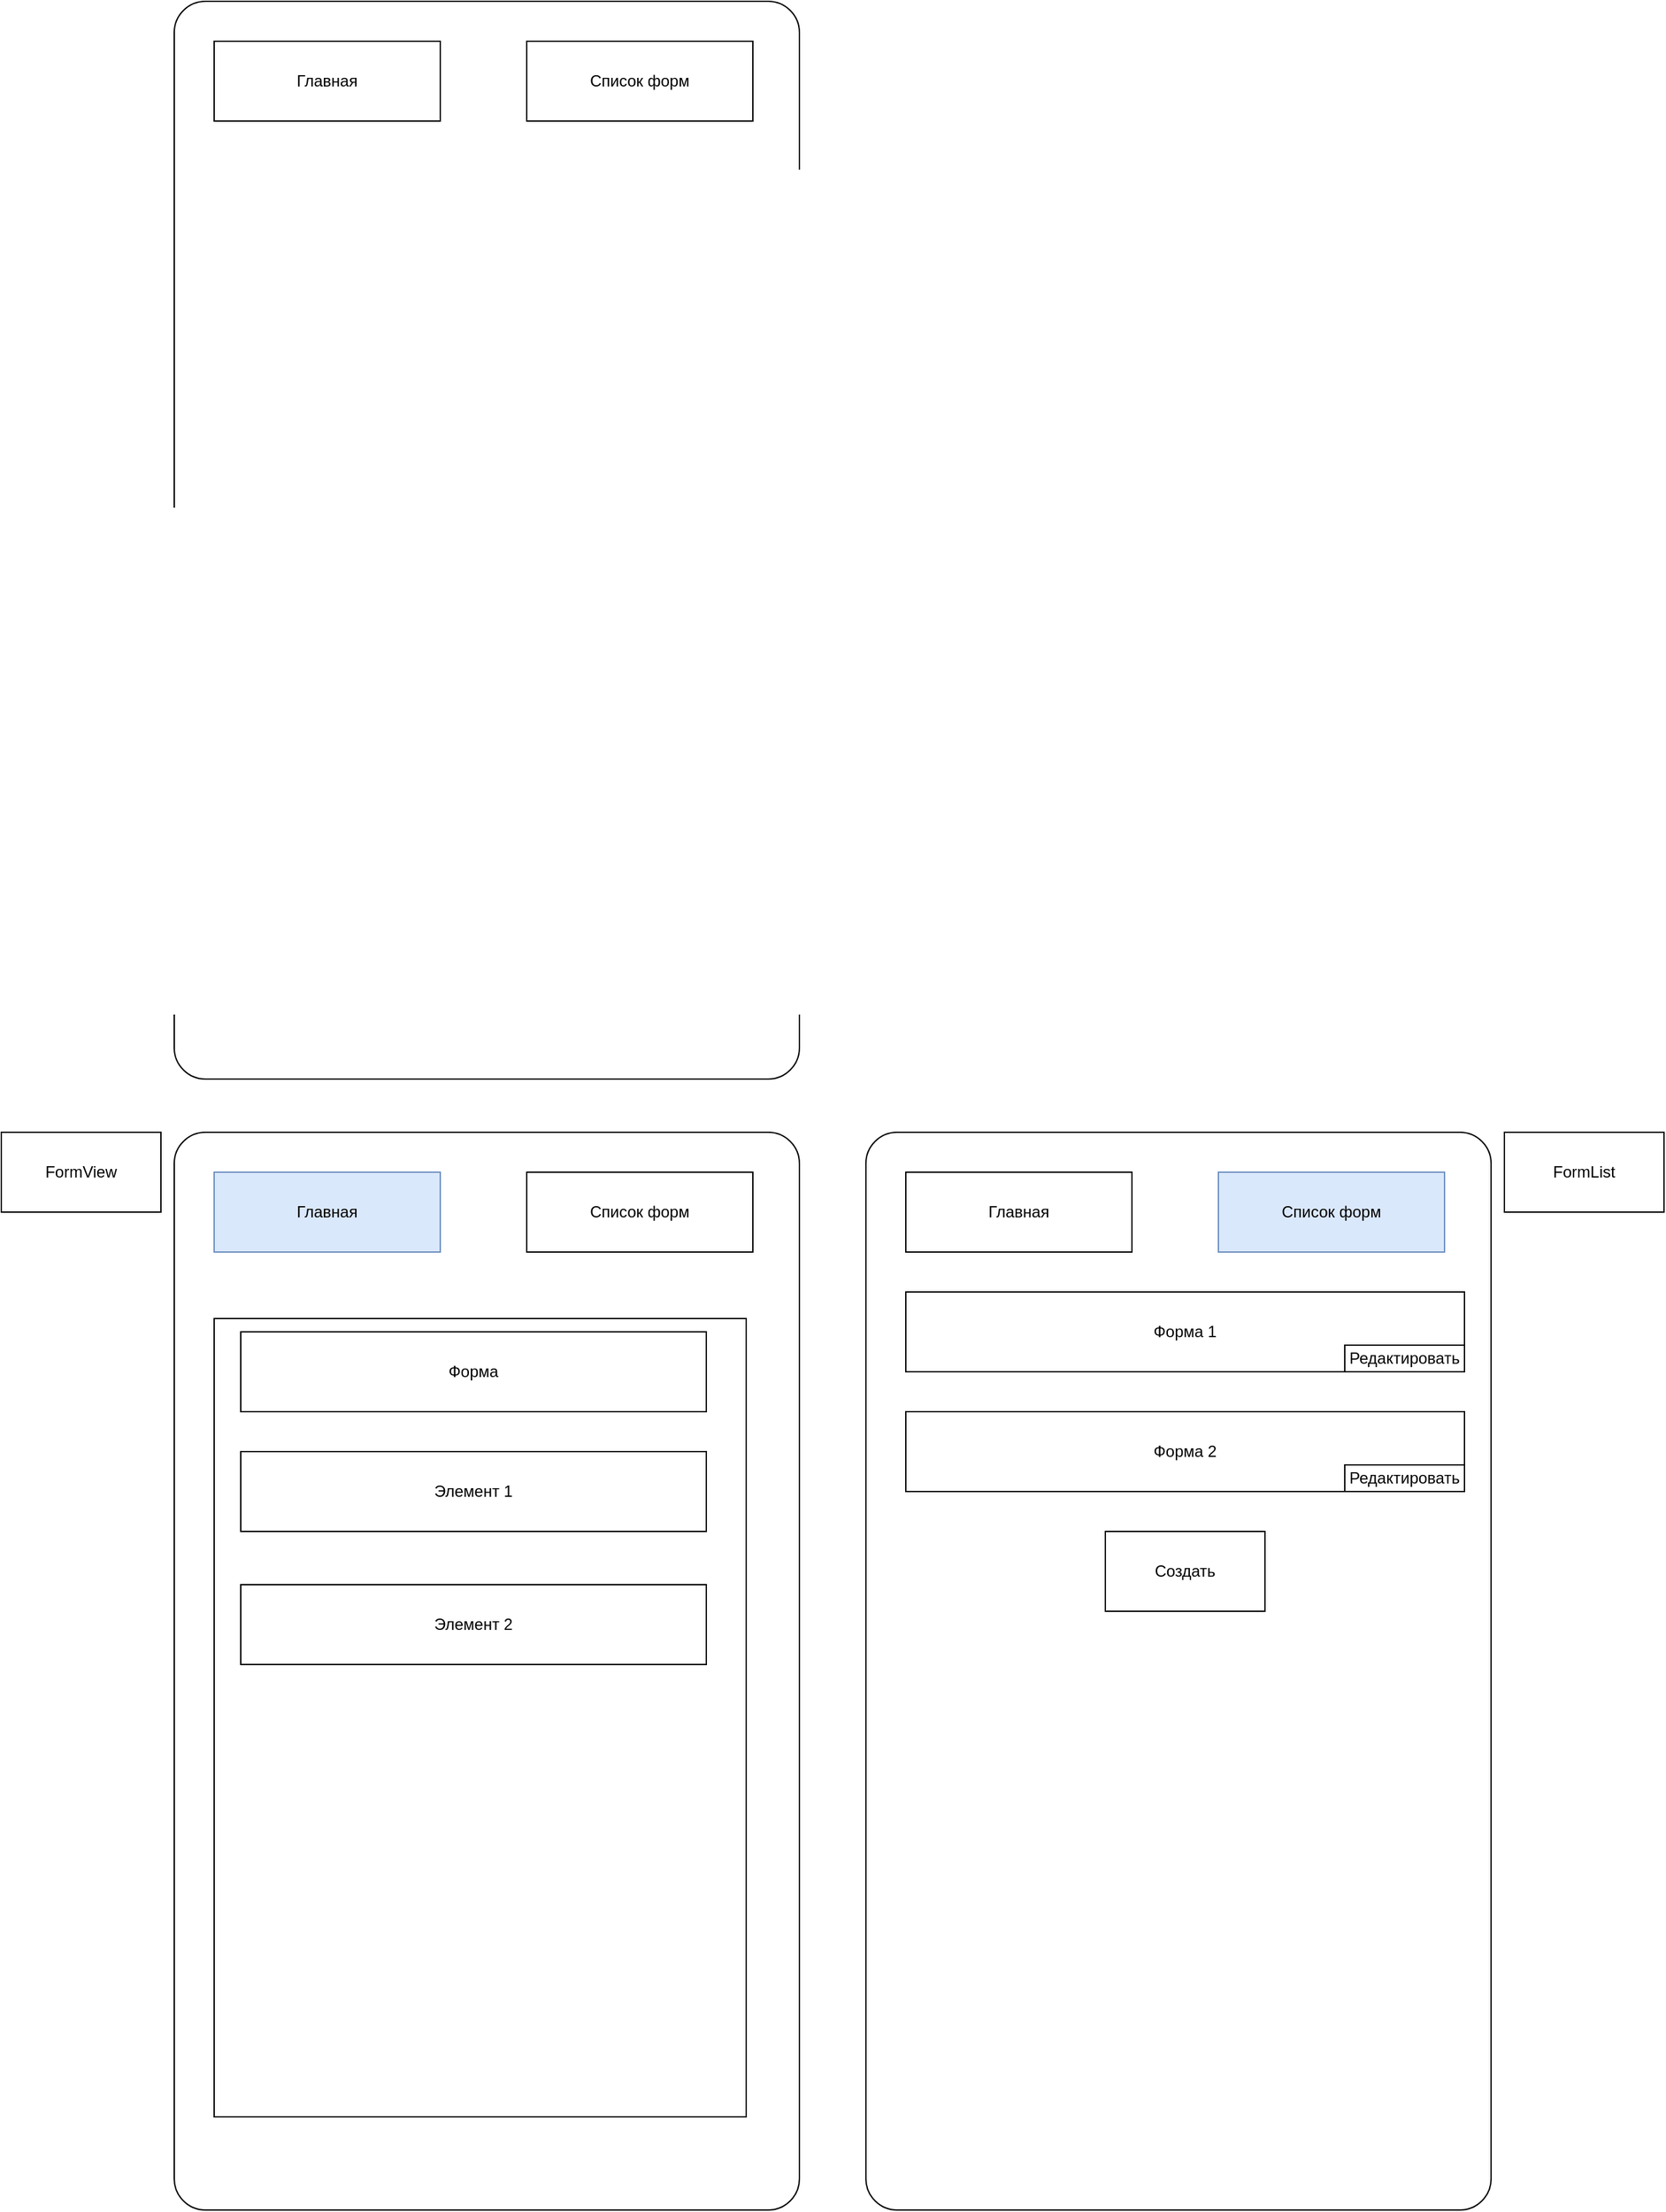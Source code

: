 <mxfile version="22.0.0" type="device">
  <diagram name="Page-1" id="G0gzP2OD3iGwMVVi1X8F">
    <mxGraphModel dx="2474" dy="1204" grid="1" gridSize="10" guides="1" tooltips="1" connect="1" arrows="1" fold="1" page="0" pageScale="1" pageWidth="827" pageHeight="1169" math="0" shadow="0">
      <root>
        <mxCell id="0" />
        <mxCell id="1" parent="0" />
        <mxCell id="nyelPQ7kJWinjYx-P1TW-1" value="" style="rounded=1;whiteSpace=wrap;html=1;arcSize=5;" vertex="1" parent="1">
          <mxGeometry x="80" y="200" width="470" height="810" as="geometry" />
        </mxCell>
        <mxCell id="nyelPQ7kJWinjYx-P1TW-2" value="Главная" style="rounded=0;whiteSpace=wrap;html=1;" vertex="1" parent="1">
          <mxGeometry x="110" y="230" width="170" height="60" as="geometry" />
        </mxCell>
        <mxCell id="nyelPQ7kJWinjYx-P1TW-3" value="Список форм" style="rounded=0;whiteSpace=wrap;html=1;" vertex="1" parent="1">
          <mxGeometry x="345" y="230" width="170" height="60" as="geometry" />
        </mxCell>
        <mxCell id="nyelPQ7kJWinjYx-P1TW-6" value="" style="rounded=1;whiteSpace=wrap;html=1;arcSize=5;" vertex="1" parent="1">
          <mxGeometry x="80" y="1050" width="470" height="810" as="geometry" />
        </mxCell>
        <mxCell id="nyelPQ7kJWinjYx-P1TW-7" value="Главная" style="rounded=0;whiteSpace=wrap;html=1;fillColor=#dae8fc;strokeColor=#6c8ebf;" vertex="1" parent="1">
          <mxGeometry x="110" y="1080" width="170" height="60" as="geometry" />
        </mxCell>
        <mxCell id="nyelPQ7kJWinjYx-P1TW-8" value="Список форм" style="rounded=0;whiteSpace=wrap;html=1;" vertex="1" parent="1">
          <mxGeometry x="345" y="1080" width="170" height="60" as="geometry" />
        </mxCell>
        <mxCell id="nyelPQ7kJWinjYx-P1TW-9" value="" style="rounded=0;whiteSpace=wrap;html=1;" vertex="1" parent="1">
          <mxGeometry x="110" y="1190" width="400" height="600" as="geometry" />
        </mxCell>
        <mxCell id="nyelPQ7kJWinjYx-P1TW-10" value="Форма" style="rounded=0;whiteSpace=wrap;html=1;" vertex="1" parent="1">
          <mxGeometry x="130" y="1200" width="350" height="60" as="geometry" />
        </mxCell>
        <mxCell id="nyelPQ7kJWinjYx-P1TW-11" value="Элемент 1" style="rounded=0;whiteSpace=wrap;html=1;" vertex="1" parent="1">
          <mxGeometry x="130" y="1290" width="350" height="60" as="geometry" />
        </mxCell>
        <mxCell id="nyelPQ7kJWinjYx-P1TW-12" value="Элемент 2" style="rounded=0;whiteSpace=wrap;html=1;" vertex="1" parent="1">
          <mxGeometry x="130" y="1390" width="350" height="60" as="geometry" />
        </mxCell>
        <mxCell id="nyelPQ7kJWinjYx-P1TW-13" value="" style="rounded=1;whiteSpace=wrap;html=1;arcSize=5;" vertex="1" parent="1">
          <mxGeometry x="600" y="1050" width="470" height="810" as="geometry" />
        </mxCell>
        <mxCell id="nyelPQ7kJWinjYx-P1TW-14" value="Главная" style="rounded=0;whiteSpace=wrap;html=1;" vertex="1" parent="1">
          <mxGeometry x="630" y="1080" width="170" height="60" as="geometry" />
        </mxCell>
        <mxCell id="nyelPQ7kJWinjYx-P1TW-15" value="Список форм" style="rounded=0;whiteSpace=wrap;html=1;fillColor=#dae8fc;strokeColor=#6c8ebf;" vertex="1" parent="1">
          <mxGeometry x="865" y="1080" width="170" height="60" as="geometry" />
        </mxCell>
        <mxCell id="nyelPQ7kJWinjYx-P1TW-20" value="Форма 1" style="rounded=0;whiteSpace=wrap;html=1;" vertex="1" parent="1">
          <mxGeometry x="630" y="1170" width="420" height="60" as="geometry" />
        </mxCell>
        <mxCell id="nyelPQ7kJWinjYx-P1TW-21" value="Форма 2" style="rounded=0;whiteSpace=wrap;html=1;" vertex="1" parent="1">
          <mxGeometry x="630" y="1260" width="420" height="60" as="geometry" />
        </mxCell>
        <mxCell id="nyelPQ7kJWinjYx-P1TW-22" value="Создать" style="rounded=0;whiteSpace=wrap;html=1;" vertex="1" parent="1">
          <mxGeometry x="780" y="1350" width="120" height="60" as="geometry" />
        </mxCell>
        <mxCell id="nyelPQ7kJWinjYx-P1TW-23" value="Редактировать" style="rounded=0;whiteSpace=wrap;html=1;" vertex="1" parent="1">
          <mxGeometry x="960" y="1210" width="90" height="20" as="geometry" />
        </mxCell>
        <mxCell id="nyelPQ7kJWinjYx-P1TW-24" value="Редактировать" style="rounded=0;whiteSpace=wrap;html=1;" vertex="1" parent="1">
          <mxGeometry x="960" y="1300" width="90" height="20" as="geometry" />
        </mxCell>
        <mxCell id="nyelPQ7kJWinjYx-P1TW-25" value="FormView" style="rounded=0;whiteSpace=wrap;html=1;" vertex="1" parent="1">
          <mxGeometry x="-50" y="1050" width="120" height="60" as="geometry" />
        </mxCell>
        <mxCell id="nyelPQ7kJWinjYx-P1TW-26" value="FormList" style="rounded=0;whiteSpace=wrap;html=1;" vertex="1" parent="1">
          <mxGeometry x="1080" y="1050" width="120" height="60" as="geometry" />
        </mxCell>
      </root>
    </mxGraphModel>
  </diagram>
</mxfile>
